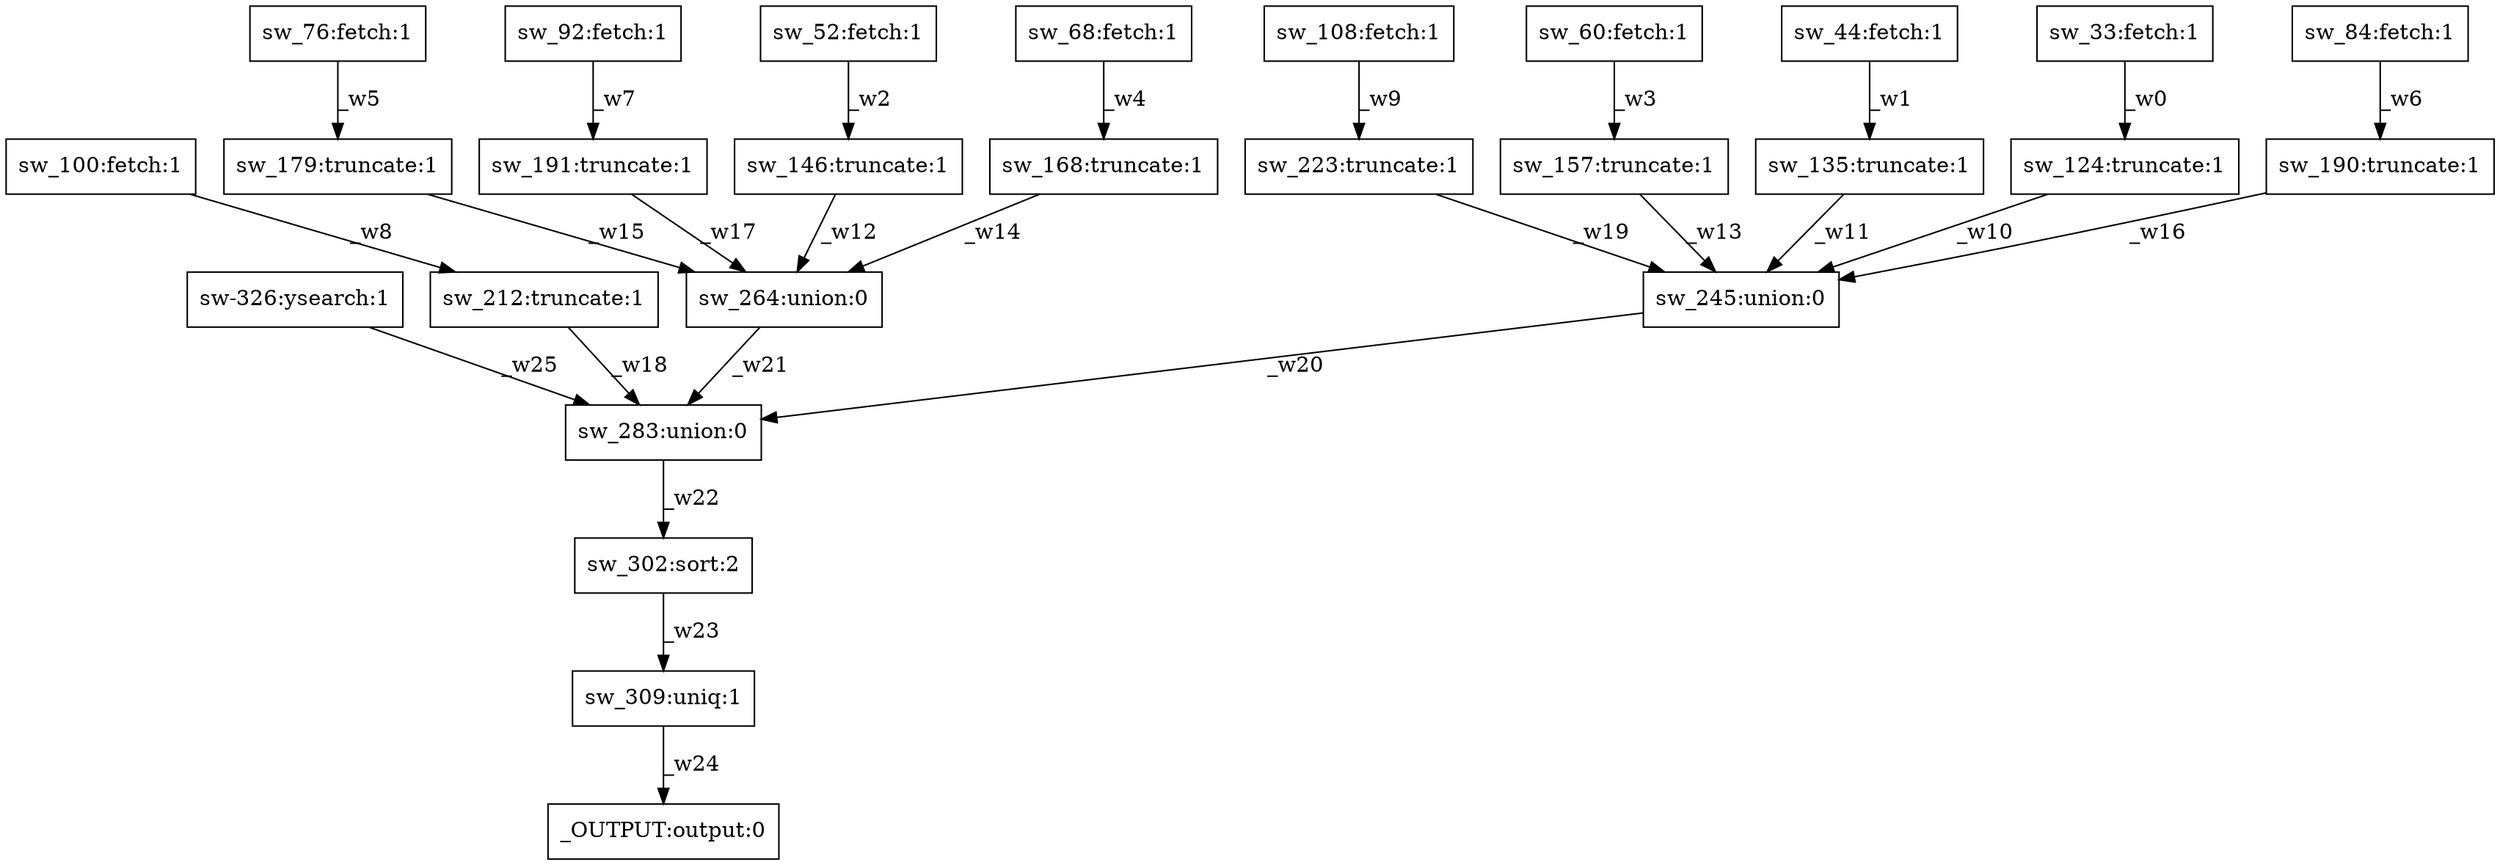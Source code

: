 digraph test1 { node [shape=box] "sw_245" [label="sw_245:union:0"];"_OUTPUT" [label="_OUTPUT:output:0"];"sw_223" [label="sw_223:truncate:1"];"sw-326" [label="sw-326:ysearch:1"];"sw_44" [label="sw_44:fetch:1"];"sw_33" [label="sw_33:fetch:1"];"sw_179" [label="sw_179:truncate:1"];"sw_108" [label="sw_108:fetch:1"];"sw_157" [label="sw_157:truncate:1"];"sw_191" [label="sw_191:truncate:1"];"sw_146" [label="sw_146:truncate:1"];"sw_135" [label="sw_135:truncate:1"];"sw_168" [label="sw_168:truncate:1"];"sw_124" [label="sw_124:truncate:1"];"sw_92" [label="sw_92:fetch:1"];"sw_212" [label="sw_212:truncate:1"];"sw_264" [label="sw_264:union:0"];"sw_309" [label="sw_309:uniq:1"];"sw_283" [label="sw_283:union:0"];"sw_84" [label="sw_84:fetch:1"];"sw_76" [label="sw_76:fetch:1"];"sw_68" [label="sw_68:fetch:1"];"sw_52" [label="sw_52:fetch:1"];"sw_190" [label="sw_190:truncate:1"];"sw_302" [label="sw_302:sort:2"];"sw_60" [label="sw_60:fetch:1"];"sw_100" [label="sw_100:fetch:1"];"sw_33" -> "sw_124" [label="_w0"];"sw_44" -> "sw_135" [label="_w1"];"sw_52" -> "sw_146" [label="_w2"];"sw_60" -> "sw_157" [label="_w3"];"sw_68" -> "sw_168" [label="_w4"];"sw_76" -> "sw_179" [label="_w5"];"sw_84" -> "sw_190" [label="_w6"];"sw_92" -> "sw_191" [label="_w7"];"sw_100" -> "sw_212" [label="_w8"];"sw_108" -> "sw_223" [label="_w9"];"sw_124" -> "sw_245" [label="_w10"];"sw_135" -> "sw_245" [label="_w11"];"sw_146" -> "sw_264" [label="_w12"];"sw_157" -> "sw_245" [label="_w13"];"sw_168" -> "sw_264" [label="_w14"];"sw_179" -> "sw_264" [label="_w15"];"sw_190" -> "sw_245" [label="_w16"];"sw_191" -> "sw_264" [label="_w17"];"sw_212" -> "sw_283" [label="_w18"];"sw_223" -> "sw_245" [label="_w19"];"sw_245" -> "sw_283" [label="_w20"];"sw_264" -> "sw_283" [label="_w21"];"sw_283" -> "sw_302" [label="_w22"];"sw_302" -> "sw_309" [label="_w23"];"sw_309" -> "_OUTPUT" [label="_w24"];"sw-326" -> "sw_283" [label="_w25"];}